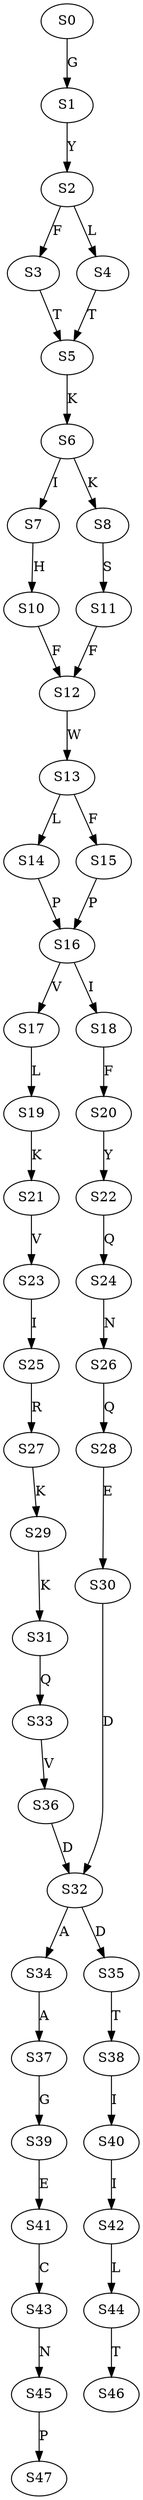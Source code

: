 strict digraph  {
	S0 -> S1 [ label = G ];
	S1 -> S2 [ label = Y ];
	S2 -> S3 [ label = F ];
	S2 -> S4 [ label = L ];
	S3 -> S5 [ label = T ];
	S4 -> S5 [ label = T ];
	S5 -> S6 [ label = K ];
	S6 -> S7 [ label = I ];
	S6 -> S8 [ label = K ];
	S7 -> S10 [ label = H ];
	S8 -> S11 [ label = S ];
	S10 -> S12 [ label = F ];
	S11 -> S12 [ label = F ];
	S12 -> S13 [ label = W ];
	S13 -> S14 [ label = L ];
	S13 -> S15 [ label = F ];
	S14 -> S16 [ label = P ];
	S15 -> S16 [ label = P ];
	S16 -> S17 [ label = V ];
	S16 -> S18 [ label = I ];
	S17 -> S19 [ label = L ];
	S18 -> S20 [ label = F ];
	S19 -> S21 [ label = K ];
	S20 -> S22 [ label = Y ];
	S21 -> S23 [ label = V ];
	S22 -> S24 [ label = Q ];
	S23 -> S25 [ label = I ];
	S24 -> S26 [ label = N ];
	S25 -> S27 [ label = R ];
	S26 -> S28 [ label = Q ];
	S27 -> S29 [ label = K ];
	S28 -> S30 [ label = E ];
	S29 -> S31 [ label = K ];
	S30 -> S32 [ label = D ];
	S31 -> S33 [ label = Q ];
	S32 -> S34 [ label = A ];
	S32 -> S35 [ label = D ];
	S33 -> S36 [ label = V ];
	S34 -> S37 [ label = A ];
	S35 -> S38 [ label = T ];
	S36 -> S32 [ label = D ];
	S37 -> S39 [ label = G ];
	S38 -> S40 [ label = I ];
	S39 -> S41 [ label = E ];
	S40 -> S42 [ label = I ];
	S41 -> S43 [ label = C ];
	S42 -> S44 [ label = L ];
	S43 -> S45 [ label = N ];
	S44 -> S46 [ label = T ];
	S45 -> S47 [ label = P ];
}
